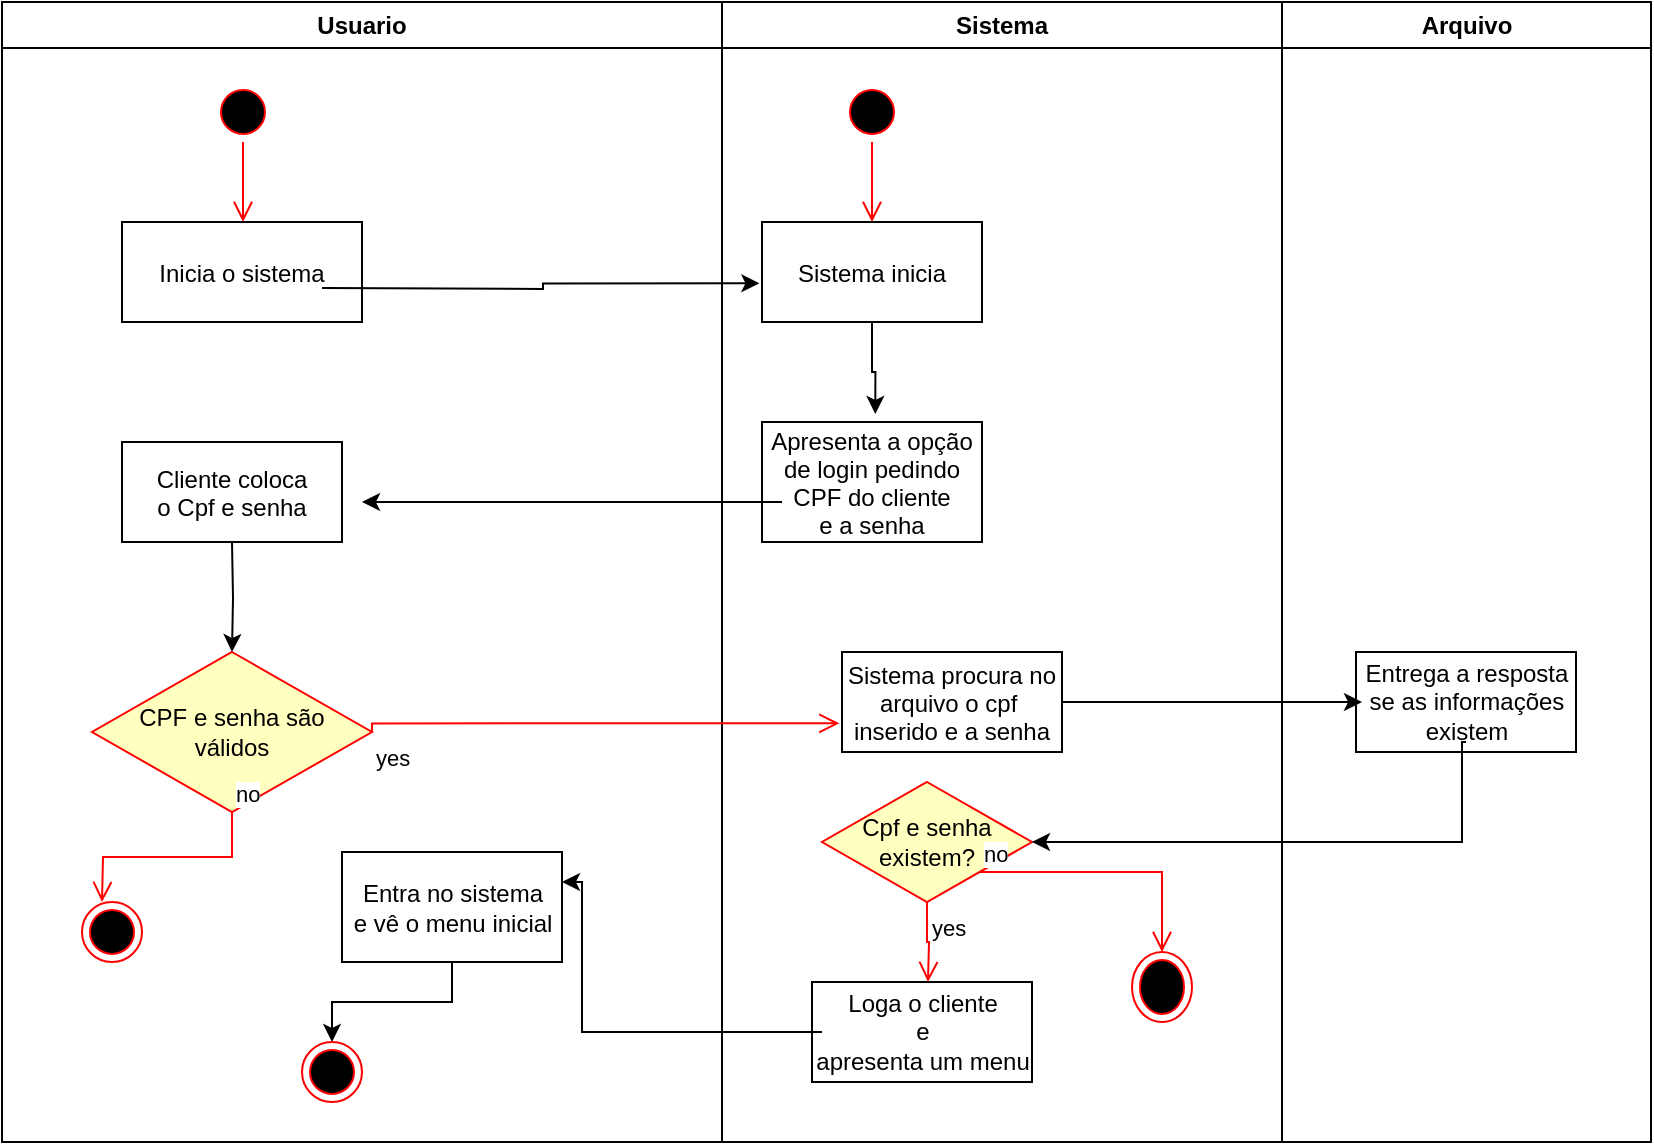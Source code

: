 <mxfile version="17.4.6" type="device"><diagram name="Page-1" id="e7e014a7-5840-1c2e-5031-d8a46d1fe8dd"><mxGraphModel dx="1092" dy="604" grid="1" gridSize="10" guides="1" tooltips="1" connect="1" arrows="1" fold="1" page="1" pageScale="1" pageWidth="1169" pageHeight="826" background="none" math="0" shadow="0"><root><mxCell id="0"/><mxCell id="1" parent="0"/><mxCell id="2" value="Usuario" style="swimlane;whiteSpace=wrap" parent="1" vertex="1"><mxGeometry x="180" y="120" width="360" height="570" as="geometry"/></mxCell><mxCell id="5" value="" style="ellipse;shape=startState;fillColor=#000000;strokeColor=#ff0000;" parent="2" vertex="1"><mxGeometry x="105.5" y="40" width="30" height="30" as="geometry"/></mxCell><mxCell id="6" value="" style="edgeStyle=elbowEdgeStyle;elbow=horizontal;verticalAlign=bottom;endArrow=open;endSize=8;strokeColor=#FF0000;endFill=1;rounded=0" parent="2" source="5" target="7" edge="1"><mxGeometry x="100" y="40" as="geometry"><mxPoint x="115" y="110" as="targetPoint"/></mxGeometry></mxCell><mxCell id="7" value="Inicia o sistema" style="" parent="2" vertex="1"><mxGeometry x="60" y="110" width="120" height="50" as="geometry"/></mxCell><mxCell id="8" value="Cliente coloca&#10;o Cpf e senha" style="" parent="2" vertex="1"><mxGeometry x="60" y="220" width="110" height="50" as="geometry"/></mxCell><mxCell id="XRUCLphS9sDtVNs-w1GN-55" value="" style="ellipse;html=1;shape=endState;fillColor=#000000;strokeColor=#ff0000;" vertex="1" parent="2"><mxGeometry x="40" y="450" width="30" height="30" as="geometry"/></mxCell><mxCell id="XRUCLphS9sDtVNs-w1GN-48" value="CPF e senha são&lt;br&gt;válidos" style="rhombus;whiteSpace=wrap;html=1;fillColor=#ffffc0;strokeColor=#ff0000;" vertex="1" parent="2"><mxGeometry x="45" y="325" width="140" height="80" as="geometry"/></mxCell><mxCell id="XRUCLphS9sDtVNs-w1GN-74" style="edgeStyle=orthogonalEdgeStyle;rounded=0;orthogonalLoop=1;jettySize=auto;html=1;entryX=0.5;entryY=0;entryDx=0;entryDy=0;" edge="1" parent="2" source="XRUCLphS9sDtVNs-w1GN-72" target="XRUCLphS9sDtVNs-w1GN-73"><mxGeometry relative="1" as="geometry"/></mxCell><mxCell id="XRUCLphS9sDtVNs-w1GN-72" value="Entra no sistema&lt;br&gt;e vê o menu inicial" style="html=1;" vertex="1" parent="2"><mxGeometry x="170" y="425" width="110" height="55" as="geometry"/></mxCell><mxCell id="XRUCLphS9sDtVNs-w1GN-73" value="" style="ellipse;html=1;shape=endState;fillColor=#000000;strokeColor=#ff0000;" vertex="1" parent="2"><mxGeometry x="150" y="520" width="30" height="30" as="geometry"/></mxCell><mxCell id="3" value="Sistema" style="swimlane;whiteSpace=wrap" parent="1" vertex="1"><mxGeometry x="540" y="120" width="280" height="570" as="geometry"/></mxCell><mxCell id="13" value="" style="ellipse;shape=startState;fillColor=#000000;strokeColor=#ff0000;" parent="3" vertex="1"><mxGeometry x="60" y="40" width="30" height="30" as="geometry"/></mxCell><mxCell id="14" value="" style="edgeStyle=elbowEdgeStyle;elbow=horizontal;verticalAlign=bottom;endArrow=open;endSize=8;strokeColor=#FF0000;endFill=1;rounded=0" parent="3" source="13" target="15" edge="1"><mxGeometry x="40" y="20" as="geometry"><mxPoint x="55" y="90" as="targetPoint"/></mxGeometry></mxCell><mxCell id="XRUCLphS9sDtVNs-w1GN-52" style="edgeStyle=orthogonalEdgeStyle;rounded=0;orthogonalLoop=1;jettySize=auto;html=1;entryX=0.515;entryY=-0.067;entryDx=0;entryDy=0;entryPerimeter=0;" edge="1" parent="3" source="15" target="16"><mxGeometry relative="1" as="geometry"/></mxCell><mxCell id="15" value="Sistema inicia" style="" parent="3" vertex="1"><mxGeometry x="20" y="110" width="110" height="50" as="geometry"/></mxCell><mxCell id="16" value="Apresenta a opção&#10;de login pedindo&#10;CPF do cliente&#10;e a senha" style="" parent="3" vertex="1"><mxGeometry x="20" y="210" width="110" height="60" as="geometry"/></mxCell><mxCell id="18" value="Sistema procura no&#10;arquivo o cpf &#10;inserido e a senha" style="" parent="3" vertex="1"><mxGeometry x="60" y="325" width="110" height="50" as="geometry"/></mxCell><mxCell id="XRUCLphS9sDtVNs-w1GN-66" value="Cpf e senha&lt;br&gt;existem?" style="rhombus;whiteSpace=wrap;html=1;fillColor=#ffffc0;strokeColor=#ff0000;" vertex="1" parent="3"><mxGeometry x="50" y="390" width="105" height="60" as="geometry"/></mxCell><mxCell id="XRUCLphS9sDtVNs-w1GN-69" value="" style="ellipse;html=1;shape=endState;fillColor=#000000;strokeColor=#ff0000;" vertex="1" parent="3"><mxGeometry x="205" y="475" width="30" height="35" as="geometry"/></mxCell><mxCell id="XRUCLphS9sDtVNs-w1GN-67" value="no" style="edgeStyle=orthogonalEdgeStyle;html=1;align=left;verticalAlign=bottom;endArrow=open;endSize=8;strokeColor=#ff0000;rounded=0;exitX=1;exitY=1;exitDx=0;exitDy=0;" edge="1" source="XRUCLphS9sDtVNs-w1GN-66" parent="3" target="XRUCLphS9sDtVNs-w1GN-69"><mxGeometry x="-1" relative="1" as="geometry"><mxPoint x="220" y="490" as="targetPoint"/></mxGeometry></mxCell><mxCell id="XRUCLphS9sDtVNs-w1GN-70" value="Loga o cliente&lt;br&gt;e &lt;br&gt;apresenta um menu" style="html=1;" vertex="1" parent="3"><mxGeometry x="45" y="490" width="110" height="50" as="geometry"/></mxCell><mxCell id="4" value="Arquivo" style="swimlane;whiteSpace=wrap" parent="1" vertex="1"><mxGeometry x="820" y="120" width="184.5" height="570" as="geometry"/></mxCell><mxCell id="XRUCLphS9sDtVNs-w1GN-60" value="Entrega a resposta&lt;br&gt;se as informações&lt;br&gt;existem" style="html=1;" vertex="1" parent="4"><mxGeometry x="37" y="325" width="110" height="50" as="geometry"/></mxCell><mxCell id="XRUCLphS9sDtVNs-w1GN-45" style="edgeStyle=orthogonalEdgeStyle;rounded=0;orthogonalLoop=1;jettySize=auto;html=1;entryX=-0.012;entryY=0.613;entryDx=0;entryDy=0;entryPerimeter=0;" edge="1" parent="1" target="15"><mxGeometry relative="1" as="geometry"><mxPoint x="340" y="263" as="sourcePoint"/><mxPoint x="470" y="263" as="targetPoint"/></mxGeometry></mxCell><mxCell id="XRUCLphS9sDtVNs-w1GN-46" style="edgeStyle=orthogonalEdgeStyle;rounded=0;orthogonalLoop=1;jettySize=auto;html=1;" edge="1" parent="1"><mxGeometry relative="1" as="geometry"><mxPoint x="570" y="370" as="sourcePoint"/><mxPoint x="360" y="370" as="targetPoint"/></mxGeometry></mxCell><mxCell id="XRUCLphS9sDtVNs-w1GN-49" value="no" style="edgeStyle=orthogonalEdgeStyle;html=1;align=left;verticalAlign=bottom;endArrow=open;endSize=8;strokeColor=#ff0000;rounded=0;" edge="1" source="XRUCLphS9sDtVNs-w1GN-48" parent="1"><mxGeometry x="-1" relative="1" as="geometry"><mxPoint x="230" y="570" as="targetPoint"/></mxGeometry></mxCell><mxCell id="XRUCLphS9sDtVNs-w1GN-50" value="yes" style="edgeStyle=orthogonalEdgeStyle;html=1;align=left;verticalAlign=top;endArrow=open;endSize=8;strokeColor=#ff0000;rounded=0;exitX=1;exitY=0.5;exitDx=0;exitDy=0;entryX=-0.012;entryY=0.713;entryDx=0;entryDy=0;entryPerimeter=0;" edge="1" source="XRUCLphS9sDtVNs-w1GN-48" parent="1" target="18"><mxGeometry x="-1" relative="1" as="geometry"><mxPoint x="590" y="480" as="targetPoint"/><mxPoint x="280" y="450" as="sourcePoint"/><Array as="points"><mxPoint x="365" y="480"/></Array></mxGeometry></mxCell><mxCell id="XRUCLphS9sDtVNs-w1GN-56" style="edgeStyle=orthogonalEdgeStyle;rounded=0;orthogonalLoop=1;jettySize=auto;html=1;entryX=0.5;entryY=0;entryDx=0;entryDy=0;" edge="1" parent="1" target="XRUCLphS9sDtVNs-w1GN-48"><mxGeometry relative="1" as="geometry"><mxPoint x="295" y="390" as="sourcePoint"/></mxGeometry></mxCell><mxCell id="XRUCLphS9sDtVNs-w1GN-58" style="edgeStyle=orthogonalEdgeStyle;rounded=0;orthogonalLoop=1;jettySize=auto;html=1;" edge="1" parent="1" source="18"><mxGeometry relative="1" as="geometry"><mxPoint x="860" y="470" as="targetPoint"/></mxGeometry></mxCell><mxCell id="XRUCLphS9sDtVNs-w1GN-61" style="edgeStyle=orthogonalEdgeStyle;rounded=0;orthogonalLoop=1;jettySize=auto;html=1;entryX=1;entryY=0.5;entryDx=0;entryDy=0;" edge="1" parent="1" target="XRUCLphS9sDtVNs-w1GN-66"><mxGeometry relative="1" as="geometry"><mxPoint x="912" y="610" as="targetPoint"/><mxPoint x="912" y="490" as="sourcePoint"/><Array as="points"><mxPoint x="910" y="490"/><mxPoint x="910" y="540"/></Array></mxGeometry></mxCell><mxCell id="XRUCLphS9sDtVNs-w1GN-68" value="yes" style="edgeStyle=orthogonalEdgeStyle;html=1;align=left;verticalAlign=top;endArrow=open;endSize=8;strokeColor=#ff0000;rounded=0;" edge="1" source="XRUCLphS9sDtVNs-w1GN-66" parent="1"><mxGeometry x="-1" relative="1" as="geometry"><mxPoint x="643" y="610" as="targetPoint"/></mxGeometry></mxCell><mxCell id="XRUCLphS9sDtVNs-w1GN-71" style="edgeStyle=orthogonalEdgeStyle;rounded=0;orthogonalLoop=1;jettySize=auto;html=1;" edge="1" parent="1"><mxGeometry relative="1" as="geometry"><mxPoint x="590" y="635" as="sourcePoint"/><mxPoint x="460" y="560" as="targetPoint"/><Array as="points"><mxPoint x="470" y="635"/><mxPoint x="470" y="560"/></Array></mxGeometry></mxCell></root></mxGraphModel></diagram></mxfile>